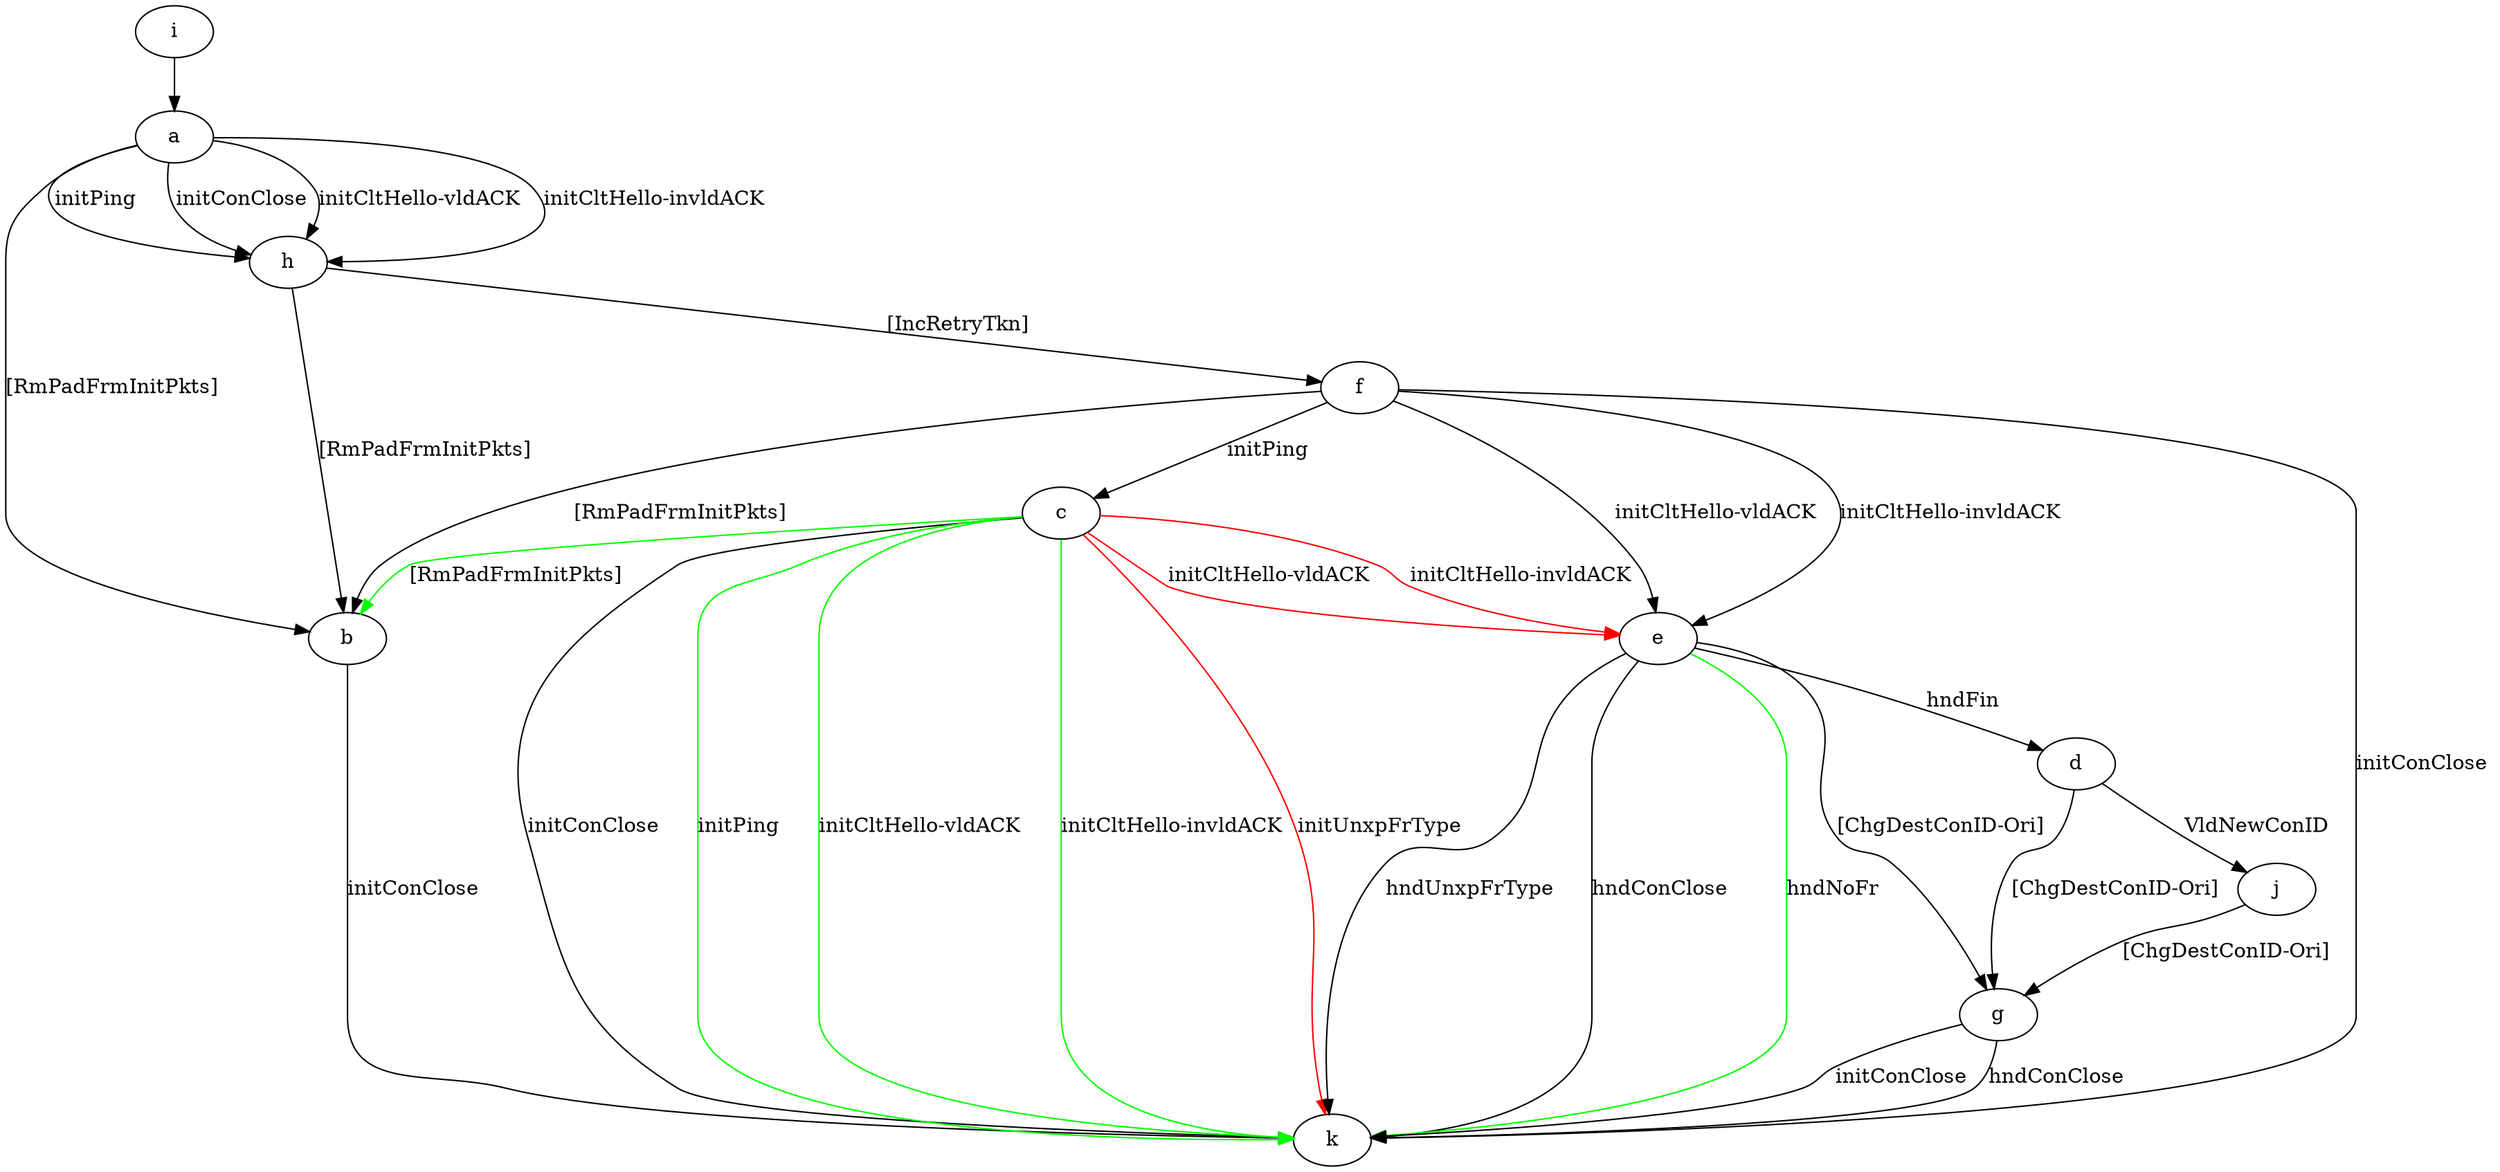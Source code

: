 digraph "" {
	a -> b	[key=0,
		label="[RmPadFrmInitPkts] "];
	a -> h	[key=0,
		label="initPing "];
	a -> h	[key=1,
		label="initConClose "];
	a -> h	[key=2,
		label="initCltHello-vldACK "];
	a -> h	[key=3,
		label="initCltHello-invldACK "];
	b -> k	[key=0,
		label="initConClose "];
	c -> b	[key=0,
		color=green,
		label="[RmPadFrmInitPkts] "];
	c -> e	[key=0,
		color=red,
		label="initCltHello-vldACK "];
	c -> e	[key=1,
		color=red,
		label="initCltHello-invldACK "];
	c -> k	[key=0,
		label="initConClose "];
	c -> k	[key=1,
		color=green,
		label="initPing "];
	c -> k	[key=2,
		color=green,
		label="initCltHello-vldACK "];
	c -> k	[key=3,
		color=green,
		label="initCltHello-invldACK "];
	c -> k	[key=4,
		color=red,
		label="initUnxpFrType "];
	d -> g	[key=0,
		label="[ChgDestConID-Ori] "];
	d -> j	[key=0,
		label="VldNewConID "];
	e -> d	[key=0,
		label="hndFin "];
	e -> g	[key=0,
		label="[ChgDestConID-Ori] "];
	e -> k	[key=0,
		label="hndUnxpFrType "];
	e -> k	[key=1,
		label="hndConClose "];
	e -> k	[key=2,
		color=green,
		label="hndNoFr "];
	f -> b	[key=0,
		label="[RmPadFrmInitPkts] "];
	f -> c	[key=0,
		label="initPing "];
	f -> e	[key=0,
		label="initCltHello-vldACK "];
	f -> e	[key=1,
		label="initCltHello-invldACK "];
	f -> k	[key=0,
		label="initConClose "];
	g -> k	[key=0,
		label="initConClose "];
	g -> k	[key=1,
		label="hndConClose "];
	h -> b	[key=0,
		label="[RmPadFrmInitPkts] "];
	h -> f	[key=0,
		label="[IncRetryTkn] "];
	i -> a	[key=0];
	j -> g	[key=0,
		label="[ChgDestConID-Ori] "];
}
